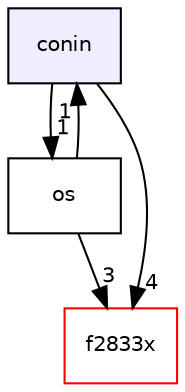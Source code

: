 digraph "conin" {
  compound=true
  node [ fontsize="10", fontname="Helvetica"];
  edge [ labelfontsize="10", labelfontname="Helvetica"];
  dir_1e34a750f097a0f34d029e10e82f7a4d [shape=box, label="conin", style="filled", fillcolor="#eeeeff", pencolor="black", URL="dir_1e34a750f097a0f34d029e10e82f7a4d.html"];
  dir_8b7cb6c889a10e2a101a7e90c854ca4d [shape=box label="os" URL="dir_8b7cb6c889a10e2a101a7e90c854ca4d.html"];
  dir_7025d2b2446856d70902cec2b7152006 [shape=box label="f2833x" fillcolor="white" style="filled" color="red" URL="dir_7025d2b2446856d70902cec2b7152006.html"];
  dir_1e34a750f097a0f34d029e10e82f7a4d->dir_8b7cb6c889a10e2a101a7e90c854ca4d [headlabel="1", labeldistance=1.5 headhref="dir_000002_000013.html"];
  dir_1e34a750f097a0f34d029e10e82f7a4d->dir_7025d2b2446856d70902cec2b7152006 [headlabel="4", labeldistance=1.5 headhref="dir_000002_000004.html"];
  dir_8b7cb6c889a10e2a101a7e90c854ca4d->dir_1e34a750f097a0f34d029e10e82f7a4d [headlabel="1", labeldistance=1.5 headhref="dir_000013_000002.html"];
  dir_8b7cb6c889a10e2a101a7e90c854ca4d->dir_7025d2b2446856d70902cec2b7152006 [headlabel="3", labeldistance=1.5 headhref="dir_000013_000004.html"];
}
